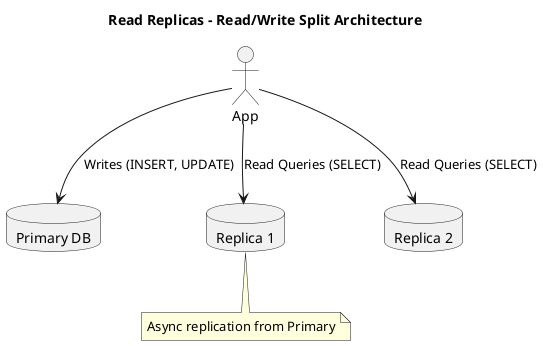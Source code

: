 @startuml

title Read Replicas – Read/Write Split Architecture

actor App
database "Primary DB" as Primary
database "Replica 1" as Replica1
database "Replica 2" as Replica2

App --> Primary : Writes (INSERT, UPDATE)
App --> Replica1 : Read Queries (SELECT)
App --> Replica2 : Read Queries (SELECT)

note bottom of Replica1
Async replication from Primary
end note

@enduml
